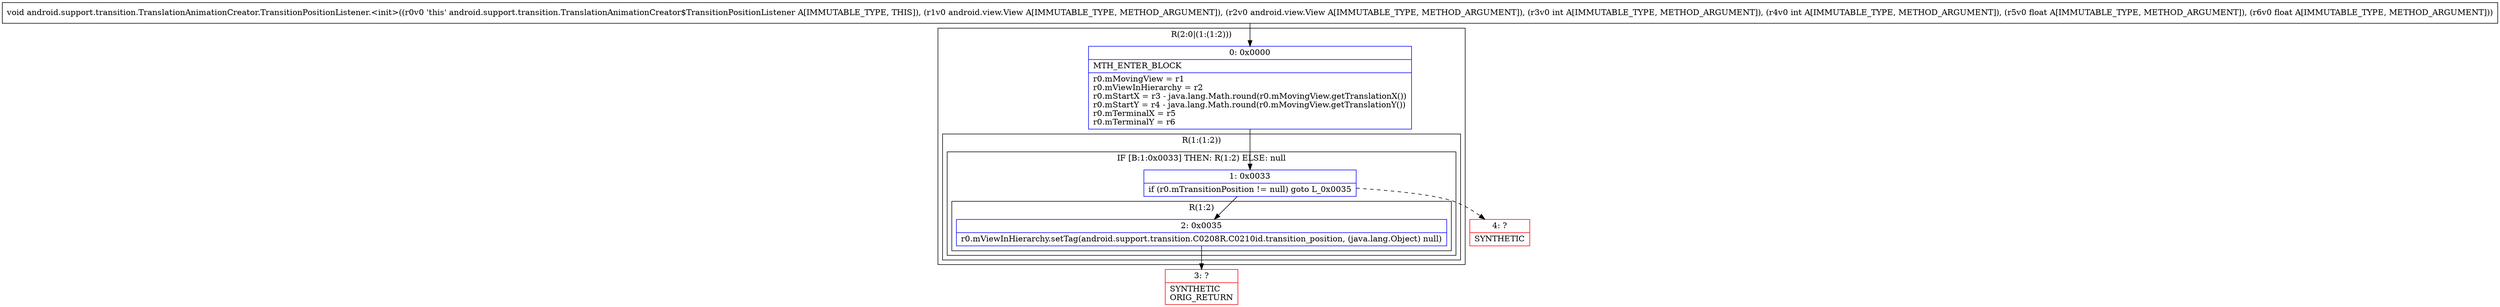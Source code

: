 digraph "CFG forandroid.support.transition.TranslationAnimationCreator.TransitionPositionListener.\<init\>(Landroid\/view\/View;Landroid\/view\/View;IIFF)V" {
subgraph cluster_Region_1009020086 {
label = "R(2:0|(1:(1:2)))";
node [shape=record,color=blue];
Node_0 [shape=record,label="{0\:\ 0x0000|MTH_ENTER_BLOCK\l|r0.mMovingView = r1\lr0.mViewInHierarchy = r2\lr0.mStartX = r3 \- java.lang.Math.round(r0.mMovingView.getTranslationX())\lr0.mStartY = r4 \- java.lang.Math.round(r0.mMovingView.getTranslationY())\lr0.mTerminalX = r5\lr0.mTerminalY = r6\l}"];
subgraph cluster_Region_635537851 {
label = "R(1:(1:2))";
node [shape=record,color=blue];
subgraph cluster_IfRegion_1148332066 {
label = "IF [B:1:0x0033] THEN: R(1:2) ELSE: null";
node [shape=record,color=blue];
Node_1 [shape=record,label="{1\:\ 0x0033|if (r0.mTransitionPosition != null) goto L_0x0035\l}"];
subgraph cluster_Region_101172384 {
label = "R(1:2)";
node [shape=record,color=blue];
Node_2 [shape=record,label="{2\:\ 0x0035|r0.mViewInHierarchy.setTag(android.support.transition.C0208R.C0210id.transition_position, (java.lang.Object) null)\l}"];
}
}
}
}
Node_3 [shape=record,color=red,label="{3\:\ ?|SYNTHETIC\lORIG_RETURN\l}"];
Node_4 [shape=record,color=red,label="{4\:\ ?|SYNTHETIC\l}"];
MethodNode[shape=record,label="{void android.support.transition.TranslationAnimationCreator.TransitionPositionListener.\<init\>((r0v0 'this' android.support.transition.TranslationAnimationCreator$TransitionPositionListener A[IMMUTABLE_TYPE, THIS]), (r1v0 android.view.View A[IMMUTABLE_TYPE, METHOD_ARGUMENT]), (r2v0 android.view.View A[IMMUTABLE_TYPE, METHOD_ARGUMENT]), (r3v0 int A[IMMUTABLE_TYPE, METHOD_ARGUMENT]), (r4v0 int A[IMMUTABLE_TYPE, METHOD_ARGUMENT]), (r5v0 float A[IMMUTABLE_TYPE, METHOD_ARGUMENT]), (r6v0 float A[IMMUTABLE_TYPE, METHOD_ARGUMENT])) }"];
MethodNode -> Node_0;
Node_0 -> Node_1;
Node_1 -> Node_2;
Node_1 -> Node_4[style=dashed];
Node_2 -> Node_3;
}

